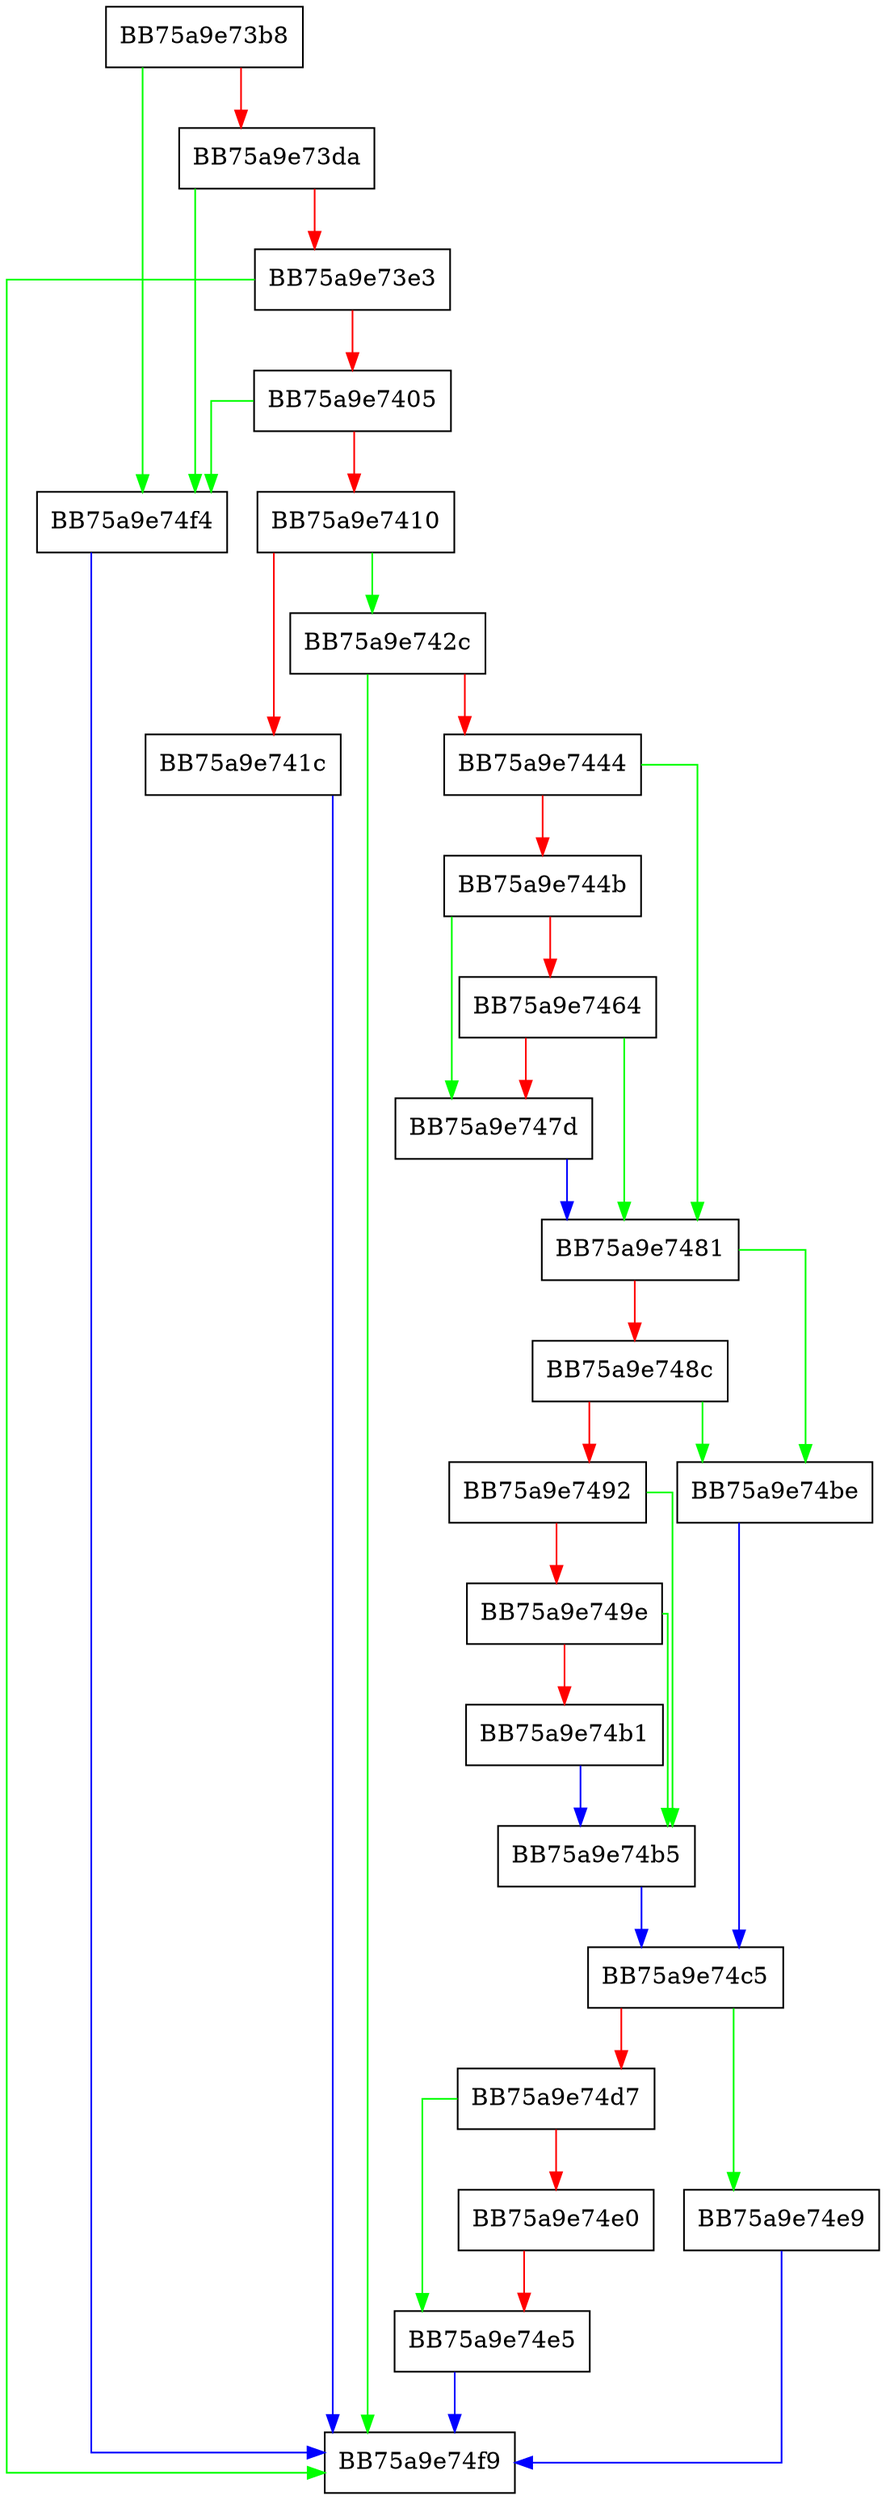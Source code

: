digraph MpGetNtPathFromWin32 {
  node [shape="box"];
  graph [splines=ortho];
  BB75a9e73b8 -> BB75a9e74f4 [color="green"];
  BB75a9e73b8 -> BB75a9e73da [color="red"];
  BB75a9e73da -> BB75a9e74f4 [color="green"];
  BB75a9e73da -> BB75a9e73e3 [color="red"];
  BB75a9e73e3 -> BB75a9e74f9 [color="green"];
  BB75a9e73e3 -> BB75a9e7405 [color="red"];
  BB75a9e7405 -> BB75a9e74f4 [color="green"];
  BB75a9e7405 -> BB75a9e7410 [color="red"];
  BB75a9e7410 -> BB75a9e742c [color="green"];
  BB75a9e7410 -> BB75a9e741c [color="red"];
  BB75a9e741c -> BB75a9e74f9 [color="blue"];
  BB75a9e742c -> BB75a9e74f9 [color="green"];
  BB75a9e742c -> BB75a9e7444 [color="red"];
  BB75a9e7444 -> BB75a9e7481 [color="green"];
  BB75a9e7444 -> BB75a9e744b [color="red"];
  BB75a9e744b -> BB75a9e747d [color="green"];
  BB75a9e744b -> BB75a9e7464 [color="red"];
  BB75a9e7464 -> BB75a9e7481 [color="green"];
  BB75a9e7464 -> BB75a9e747d [color="red"];
  BB75a9e747d -> BB75a9e7481 [color="blue"];
  BB75a9e7481 -> BB75a9e74be [color="green"];
  BB75a9e7481 -> BB75a9e748c [color="red"];
  BB75a9e748c -> BB75a9e74be [color="green"];
  BB75a9e748c -> BB75a9e7492 [color="red"];
  BB75a9e7492 -> BB75a9e74b5 [color="green"];
  BB75a9e7492 -> BB75a9e749e [color="red"];
  BB75a9e749e -> BB75a9e74b5 [color="green"];
  BB75a9e749e -> BB75a9e74b1 [color="red"];
  BB75a9e74b1 -> BB75a9e74b5 [color="blue"];
  BB75a9e74b5 -> BB75a9e74c5 [color="blue"];
  BB75a9e74be -> BB75a9e74c5 [color="blue"];
  BB75a9e74c5 -> BB75a9e74e9 [color="green"];
  BB75a9e74c5 -> BB75a9e74d7 [color="red"];
  BB75a9e74d7 -> BB75a9e74e5 [color="green"];
  BB75a9e74d7 -> BB75a9e74e0 [color="red"];
  BB75a9e74e0 -> BB75a9e74e5 [color="red"];
  BB75a9e74e5 -> BB75a9e74f9 [color="blue"];
  BB75a9e74e9 -> BB75a9e74f9 [color="blue"];
  BB75a9e74f4 -> BB75a9e74f9 [color="blue"];
}